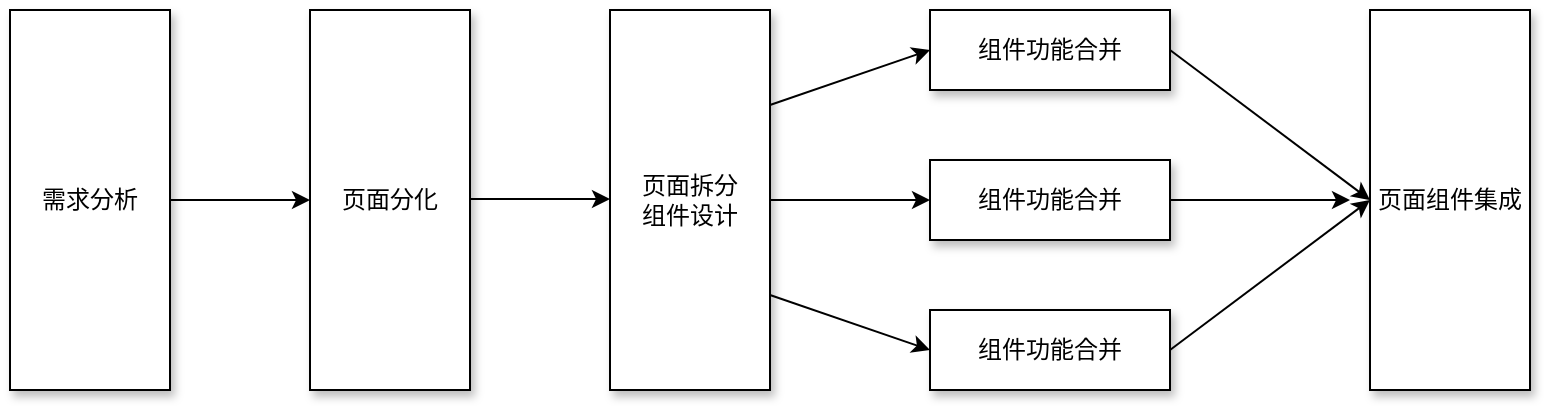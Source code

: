 <mxfile version="13.8.9-1" type="github">
  <diagram id="RbHKjh0jR4BDuhc3ZYMs" name="Page-1">
    <mxGraphModel dx="1422" dy="794" grid="1" gridSize="10" guides="1" tooltips="1" connect="1" arrows="1" fold="1" page="1" pageScale="1" pageWidth="827" pageHeight="1169" math="0" shadow="0">
      <root>
        <mxCell id="0" />
        <mxCell id="1" parent="0" />
        <mxCell id="qwXZF5udb7B5QJ63W8Dp-7" style="edgeStyle=orthogonalEdgeStyle;rounded=0;orthogonalLoop=1;jettySize=auto;html=1;" edge="1" parent="1" source="qwXZF5udb7B5QJ63W8Dp-6">
          <mxGeometry relative="1" as="geometry">
            <mxPoint x="270" y="475" as="targetPoint" />
          </mxGeometry>
        </mxCell>
        <mxCell id="qwXZF5udb7B5QJ63W8Dp-6" value="需求分析" style="rounded=0;whiteSpace=wrap;html=1;shadow=1;" vertex="1" parent="1">
          <mxGeometry x="120" y="380" width="80" height="190" as="geometry" />
        </mxCell>
        <mxCell id="qwXZF5udb7B5QJ63W8Dp-8" value="页面分化" style="rounded=0;whiteSpace=wrap;html=1;shadow=1;" vertex="1" parent="1">
          <mxGeometry x="270" y="380" width="80" height="190" as="geometry" />
        </mxCell>
        <mxCell id="qwXZF5udb7B5QJ63W8Dp-9" style="edgeStyle=orthogonalEdgeStyle;rounded=0;orthogonalLoop=1;jettySize=auto;html=1;" edge="1" parent="1">
          <mxGeometry relative="1" as="geometry">
            <mxPoint x="420" y="474.5" as="targetPoint" />
            <mxPoint x="350" y="474.5" as="sourcePoint" />
          </mxGeometry>
        </mxCell>
        <mxCell id="qwXZF5udb7B5QJ63W8Dp-17" style="edgeStyle=orthogonalEdgeStyle;rounded=0;orthogonalLoop=1;jettySize=auto;html=1;exitX=1;exitY=0.5;exitDx=0;exitDy=0;" edge="1" parent="1" source="qwXZF5udb7B5QJ63W8Dp-10">
          <mxGeometry relative="1" as="geometry">
            <mxPoint x="580" y="475" as="targetPoint" />
          </mxGeometry>
        </mxCell>
        <mxCell id="qwXZF5udb7B5QJ63W8Dp-10" value="页面拆分&lt;br&gt;组件设计" style="rounded=0;whiteSpace=wrap;html=1;shadow=1;" vertex="1" parent="1">
          <mxGeometry x="420" y="380" width="80" height="190" as="geometry" />
        </mxCell>
        <mxCell id="qwXZF5udb7B5QJ63W8Dp-12" value="组件功能合并" style="rounded=0;whiteSpace=wrap;html=1;shadow=1;" vertex="1" parent="1">
          <mxGeometry x="580" y="380" width="120" height="40" as="geometry" />
        </mxCell>
        <mxCell id="qwXZF5udb7B5QJ63W8Dp-16" value="" style="endArrow=classic;html=1;exitX=1;exitY=0.25;exitDx=0;exitDy=0;" edge="1" parent="1" source="qwXZF5udb7B5QJ63W8Dp-10">
          <mxGeometry width="50" height="50" relative="1" as="geometry">
            <mxPoint x="530" y="450" as="sourcePoint" />
            <mxPoint x="580" y="400" as="targetPoint" />
          </mxGeometry>
        </mxCell>
        <mxCell id="qwXZF5udb7B5QJ63W8Dp-27" style="edgeStyle=orthogonalEdgeStyle;rounded=0;orthogonalLoop=1;jettySize=auto;html=1;exitX=1;exitY=0.5;exitDx=0;exitDy=0;" edge="1" parent="1" source="qwXZF5udb7B5QJ63W8Dp-18">
          <mxGeometry relative="1" as="geometry">
            <mxPoint x="790" y="475" as="targetPoint" />
          </mxGeometry>
        </mxCell>
        <mxCell id="qwXZF5udb7B5QJ63W8Dp-18" value="组件功能合并" style="rounded=0;whiteSpace=wrap;html=1;shadow=1;" vertex="1" parent="1">
          <mxGeometry x="580" y="455" width="120" height="40" as="geometry" />
        </mxCell>
        <mxCell id="qwXZF5udb7B5QJ63W8Dp-19" value="组件功能合并" style="rounded=0;whiteSpace=wrap;html=1;shadow=1;" vertex="1" parent="1">
          <mxGeometry x="580" y="530" width="120" height="40" as="geometry" />
        </mxCell>
        <mxCell id="qwXZF5udb7B5QJ63W8Dp-20" value="" style="endArrow=classic;html=1;entryX=0;entryY=0.5;entryDx=0;entryDy=0;exitX=1;exitY=0.75;exitDx=0;exitDy=0;" edge="1" parent="1" source="qwXZF5udb7B5QJ63W8Dp-10" target="qwXZF5udb7B5QJ63W8Dp-19">
          <mxGeometry width="50" height="50" relative="1" as="geometry">
            <mxPoint x="500" y="530" as="sourcePoint" />
            <mxPoint x="550" y="480" as="targetPoint" />
          </mxGeometry>
        </mxCell>
        <mxCell id="qwXZF5udb7B5QJ63W8Dp-22" value="页面组件集成" style="rounded=0;whiteSpace=wrap;html=1;shadow=1;" vertex="1" parent="1">
          <mxGeometry x="800" y="380" width="80" height="190" as="geometry" />
        </mxCell>
        <mxCell id="qwXZF5udb7B5QJ63W8Dp-24" value="" style="endArrow=classic;html=1;entryX=0;entryY=0.5;entryDx=0;entryDy=0;" edge="1" parent="1" target="qwXZF5udb7B5QJ63W8Dp-22">
          <mxGeometry width="50" height="50" relative="1" as="geometry">
            <mxPoint x="700" y="400" as="sourcePoint" />
            <mxPoint x="750" y="350" as="targetPoint" />
          </mxGeometry>
        </mxCell>
        <mxCell id="qwXZF5udb7B5QJ63W8Dp-25" value="" style="endArrow=classic;html=1;entryX=0;entryY=0.5;entryDx=0;entryDy=0;exitX=1;exitY=0.5;exitDx=0;exitDy=0;" edge="1" parent="1" source="qwXZF5udb7B5QJ63W8Dp-19" target="qwXZF5udb7B5QJ63W8Dp-22">
          <mxGeometry width="50" height="50" relative="1" as="geometry">
            <mxPoint x="700" y="550" as="sourcePoint" />
            <mxPoint x="750" y="500" as="targetPoint" />
          </mxGeometry>
        </mxCell>
      </root>
    </mxGraphModel>
  </diagram>
</mxfile>
